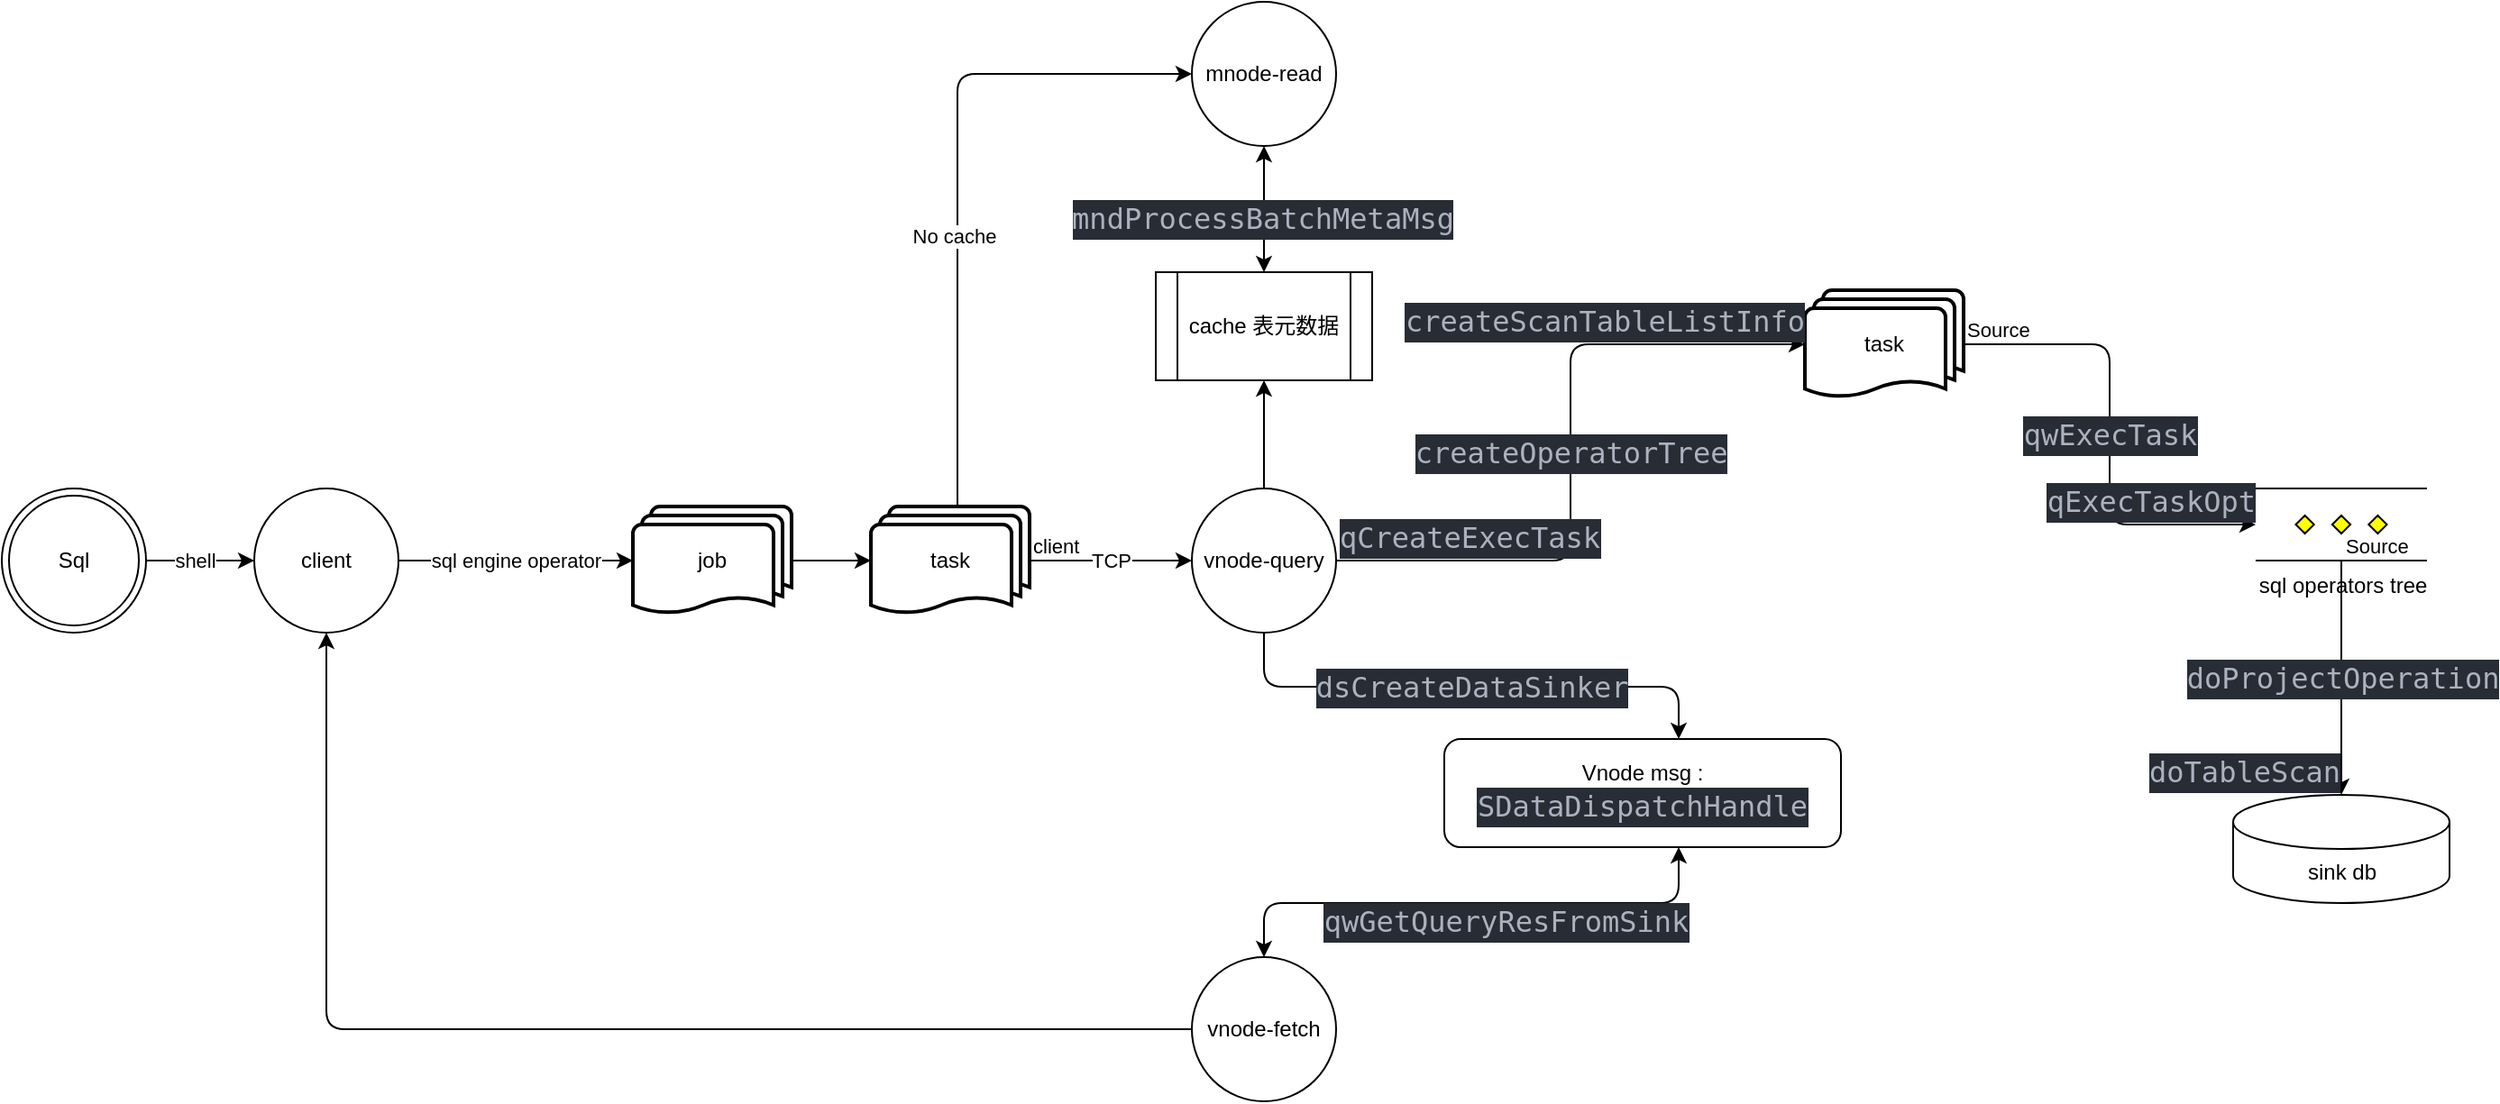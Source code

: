 <mxfile version="21.1.6" type="github">
  <diagram name="第 1 页" id="pvW5DdFDqltU3lUuFQCv">
    <mxGraphModel dx="2284" dy="1864" grid="1" gridSize="10" guides="1" tooltips="1" connect="1" arrows="1" fold="1" page="1" pageScale="1" pageWidth="850" pageHeight="1100" math="0" shadow="0">
      <root>
        <mxCell id="0" />
        <mxCell id="1" parent="0" />
        <mxCell id="CJ5wkjtlqgmqb4swZ3ES-1" value="" style="endArrow=classic;html=1;rounded=0;" edge="1" parent="1" source="CJ5wkjtlqgmqb4swZ3ES-8" target="CJ5wkjtlqgmqb4swZ3ES-14">
          <mxGeometry relative="1" as="geometry">
            <mxPoint x="380" y="180.5" as="sourcePoint" />
            <mxPoint x="530" y="180" as="targetPoint" />
          </mxGeometry>
        </mxCell>
        <mxCell id="CJ5wkjtlqgmqb4swZ3ES-2" value="TCP" style="edgeLabel;resizable=0;html=1;align=center;verticalAlign=middle;" connectable="0" vertex="1" parent="CJ5wkjtlqgmqb4swZ3ES-1">
          <mxGeometry relative="1" as="geometry" />
        </mxCell>
        <mxCell id="CJ5wkjtlqgmqb4swZ3ES-3" value="client" style="edgeLabel;resizable=0;html=1;align=left;verticalAlign=bottom;" connectable="0" vertex="1" parent="CJ5wkjtlqgmqb4swZ3ES-1">
          <mxGeometry x="-1" relative="1" as="geometry" />
        </mxCell>
        <mxCell id="CJ5wkjtlqgmqb4swZ3ES-4" style="edgeStyle=orthogonalEdgeStyle;rounded=0;orthogonalLoop=1;jettySize=auto;html=1;exitX=1;exitY=0.5;exitDx=0;exitDy=0;exitPerimeter=0;entryX=0;entryY=0.5;entryDx=0;entryDy=0;entryPerimeter=0;" edge="1" parent="1" source="CJ5wkjtlqgmqb4swZ3ES-5" target="CJ5wkjtlqgmqb4swZ3ES-8">
          <mxGeometry relative="1" as="geometry" />
        </mxCell>
        <mxCell id="CJ5wkjtlqgmqb4swZ3ES-5" value="job" style="strokeWidth=2;html=1;shape=mxgraph.flowchart.multi-document;whiteSpace=wrap;" vertex="1" parent="1">
          <mxGeometry x="220" y="150" width="88" height="60" as="geometry" />
        </mxCell>
        <mxCell id="CJ5wkjtlqgmqb4swZ3ES-49" style="edgeStyle=orthogonalEdgeStyle;rounded=0;orthogonalLoop=1;jettySize=auto;html=1;" edge="1" parent="1" source="CJ5wkjtlqgmqb4swZ3ES-6" target="CJ5wkjtlqgmqb4swZ3ES-47">
          <mxGeometry relative="1" as="geometry" />
        </mxCell>
        <mxCell id="CJ5wkjtlqgmqb4swZ3ES-56" value="shell" style="edgeLabel;html=1;align=center;verticalAlign=middle;resizable=0;points=[];" vertex="1" connectable="0" parent="CJ5wkjtlqgmqb4swZ3ES-49">
          <mxGeometry x="0.218" y="-3" relative="1" as="geometry">
            <mxPoint x="-10" y="-3" as="offset" />
          </mxGeometry>
        </mxCell>
        <mxCell id="CJ5wkjtlqgmqb4swZ3ES-6" value="&lt;div&gt;Sql&lt;/div&gt;" style="ellipse;shape=doubleEllipse;whiteSpace=wrap;html=1;aspect=fixed;" vertex="1" parent="1">
          <mxGeometry x="-130" y="140" width="80" height="80" as="geometry" />
        </mxCell>
        <mxCell id="CJ5wkjtlqgmqb4swZ3ES-65" style="edgeStyle=orthogonalEdgeStyle;rounded=1;orthogonalLoop=1;jettySize=auto;html=1;entryX=0;entryY=0.5;entryDx=0;entryDy=0;" edge="1" parent="1" source="CJ5wkjtlqgmqb4swZ3ES-8" target="CJ5wkjtlqgmqb4swZ3ES-16">
          <mxGeometry relative="1" as="geometry">
            <Array as="points">
              <mxPoint x="400" y="-90" />
            </Array>
          </mxGeometry>
        </mxCell>
        <mxCell id="CJ5wkjtlqgmqb4swZ3ES-66" value="No cache" style="edgeLabel;html=1;align=center;verticalAlign=middle;resizable=0;points=[];" vertex="1" connectable="0" parent="CJ5wkjtlqgmqb4swZ3ES-65">
          <mxGeometry x="-0.189" y="2" relative="1" as="geometry">
            <mxPoint as="offset" />
          </mxGeometry>
        </mxCell>
        <mxCell id="CJ5wkjtlqgmqb4swZ3ES-8" value="task" style="strokeWidth=2;html=1;shape=mxgraph.flowchart.multi-document;whiteSpace=wrap;" vertex="1" parent="1">
          <mxGeometry x="352" y="150" width="88" height="60" as="geometry" />
        </mxCell>
        <mxCell id="CJ5wkjtlqgmqb4swZ3ES-9" value="" style="endArrow=classic;html=1;rounded=0;" edge="1" parent="1" source="CJ5wkjtlqgmqb4swZ3ES-47" target="CJ5wkjtlqgmqb4swZ3ES-5">
          <mxGeometry relative="1" as="geometry">
            <mxPoint x="460" y="50" as="sourcePoint" />
            <mxPoint x="620" y="50" as="targetPoint" />
          </mxGeometry>
        </mxCell>
        <mxCell id="CJ5wkjtlqgmqb4swZ3ES-10" value="sql engine operator" style="edgeLabel;resizable=0;html=1;align=center;verticalAlign=middle;" connectable="0" vertex="1" parent="CJ5wkjtlqgmqb4swZ3ES-9">
          <mxGeometry relative="1" as="geometry" />
        </mxCell>
        <mxCell id="CJ5wkjtlqgmqb4swZ3ES-44" style="edgeStyle=orthogonalEdgeStyle;rounded=0;orthogonalLoop=1;jettySize=auto;html=1;" edge="1" parent="1" source="CJ5wkjtlqgmqb4swZ3ES-14" target="CJ5wkjtlqgmqb4swZ3ES-43">
          <mxGeometry relative="1" as="geometry" />
        </mxCell>
        <mxCell id="CJ5wkjtlqgmqb4swZ3ES-14" value="vnode-query" style="ellipse;whiteSpace=wrap;html=1;aspect=fixed;" vertex="1" parent="1">
          <mxGeometry x="530" y="140" width="80" height="80" as="geometry" />
        </mxCell>
        <mxCell id="CJ5wkjtlqgmqb4swZ3ES-16" value="mnode-read" style="ellipse;whiteSpace=wrap;html=1;aspect=fixed;" vertex="1" parent="1">
          <mxGeometry x="530" y="-130" width="80" height="80" as="geometry" />
        </mxCell>
        <mxCell id="CJ5wkjtlqgmqb4swZ3ES-50" style="edgeStyle=orthogonalEdgeStyle;rounded=1;orthogonalLoop=1;jettySize=auto;html=1;entryX=0.5;entryY=1;entryDx=0;entryDy=0;" edge="1" parent="1" source="CJ5wkjtlqgmqb4swZ3ES-17" target="CJ5wkjtlqgmqb4swZ3ES-47">
          <mxGeometry relative="1" as="geometry" />
        </mxCell>
        <mxCell id="CJ5wkjtlqgmqb4swZ3ES-17" value="vnode-fetch" style="ellipse;whiteSpace=wrap;html=1;aspect=fixed;" vertex="1" parent="1">
          <mxGeometry x="530" y="400" width="80" height="80" as="geometry" />
        </mxCell>
        <mxCell id="CJ5wkjtlqgmqb4swZ3ES-22" value="task" style="strokeWidth=2;html=1;shape=mxgraph.flowchart.multi-document;whiteSpace=wrap;" vertex="1" parent="1">
          <mxGeometry x="870" y="30" width="88" height="60" as="geometry" />
        </mxCell>
        <mxCell id="CJ5wkjtlqgmqb4swZ3ES-23" value="" style="endArrow=classic;html=1;rounded=1;edgeStyle=elbowEdgeStyle;" edge="1" parent="1" source="CJ5wkjtlqgmqb4swZ3ES-14" target="CJ5wkjtlqgmqb4swZ3ES-22">
          <mxGeometry relative="1" as="geometry">
            <mxPoint x="1040" y="40" as="sourcePoint" />
            <mxPoint x="930" y="50" as="targetPoint" />
          </mxGeometry>
        </mxCell>
        <mxCell id="CJ5wkjtlqgmqb4swZ3ES-24" value="&lt;div style=&quot;color: rgb(171, 178, 191); background-color: rgb(40, 44, 52); font-family: &amp;quot;Cascadia Code&amp;quot;, &amp;quot;Cascadia Code&amp;quot;, monospace, &amp;quot;Droid Sans Mono&amp;quot;, &amp;quot;monospace&amp;quot;, monospace; font-weight: normal; font-size: 16px; line-height: 22px;&quot;&gt;&lt;div&gt;createOperatorTree&lt;/div&gt;&lt;/div&gt;" style="edgeLabel;resizable=0;html=1;align=center;verticalAlign=middle;" connectable="0" vertex="1" parent="CJ5wkjtlqgmqb4swZ3ES-23">
          <mxGeometry relative="1" as="geometry" />
        </mxCell>
        <mxCell id="CJ5wkjtlqgmqb4swZ3ES-25" value="&lt;div style=&quot;color: rgb(171, 178, 191); background-color: rgb(40, 44, 52); font-family: &amp;quot;Cascadia Code&amp;quot;, &amp;quot;Cascadia Code&amp;quot;, monospace, &amp;quot;Droid Sans Mono&amp;quot;, &amp;quot;monospace&amp;quot;, monospace; font-weight: normal; font-size: 16px; line-height: 22px;&quot;&gt;&lt;div&gt;qCreateExecTask&lt;/div&gt;&lt;/div&gt;" style="edgeLabel;resizable=0;html=1;align=left;verticalAlign=bottom;" connectable="0" vertex="1" parent="CJ5wkjtlqgmqb4swZ3ES-23">
          <mxGeometry x="-1" relative="1" as="geometry" />
        </mxCell>
        <mxCell id="CJ5wkjtlqgmqb4swZ3ES-26" value="&lt;div style=&quot;color: rgb(171, 178, 191); background-color: rgb(40, 44, 52); font-family: &amp;quot;Cascadia Code&amp;quot;, &amp;quot;Cascadia Code&amp;quot;, monospace, &amp;quot;Droid Sans Mono&amp;quot;, &amp;quot;monospace&amp;quot;, monospace; font-weight: normal; font-size: 16px; line-height: 22px;&quot;&gt;&lt;div&gt;createScanTableListInfo&lt;/div&gt;&lt;/div&gt;" style="edgeLabel;resizable=0;html=1;align=right;verticalAlign=bottom;" connectable="0" vertex="1" parent="CJ5wkjtlqgmqb4swZ3ES-23">
          <mxGeometry x="1" relative="1" as="geometry" />
        </mxCell>
        <mxCell id="CJ5wkjtlqgmqb4swZ3ES-27" value="" style="endArrow=classic;html=1;rounded=1;edgeStyle=orthogonalEdgeStyle;" edge="1" parent="1" source="CJ5wkjtlqgmqb4swZ3ES-14" target="CJ5wkjtlqgmqb4swZ3ES-52">
          <mxGeometry relative="1" as="geometry">
            <mxPoint x="890" y="30" as="sourcePoint" />
            <mxPoint x="1010" y="240" as="targetPoint" />
            <Array as="points">
              <mxPoint x="570" y="250" />
              <mxPoint x="800" y="250" />
            </Array>
          </mxGeometry>
        </mxCell>
        <mxCell id="CJ5wkjtlqgmqb4swZ3ES-28" value="&lt;div style=&quot;color: rgb(171, 178, 191); background-color: rgb(40, 44, 52); font-family: &amp;quot;Cascadia Code&amp;quot;, &amp;quot;Cascadia Code&amp;quot;, monospace, &amp;quot;Droid Sans Mono&amp;quot;, &amp;quot;monospace&amp;quot;, monospace; font-weight: normal; font-size: 16px; line-height: 22px;&quot;&gt;&lt;div&gt;dsCreateDataSinker&lt;/div&gt;&lt;/div&gt;" style="edgeLabel;resizable=0;html=1;align=center;verticalAlign=middle;" connectable="0" vertex="1" parent="CJ5wkjtlqgmqb4swZ3ES-27">
          <mxGeometry relative="1" as="geometry" />
        </mxCell>
        <mxCell id="CJ5wkjtlqgmqb4swZ3ES-31" value="" style="endArrow=classic;html=1;rounded=1;edgeStyle=elbowEdgeStyle;" edge="1" parent="1" source="CJ5wkjtlqgmqb4swZ3ES-22" target="CJ5wkjtlqgmqb4swZ3ES-35">
          <mxGeometry relative="1" as="geometry">
            <mxPoint x="1000" y="180" as="sourcePoint" />
            <mxPoint x="1390" y="270" as="targetPoint" />
          </mxGeometry>
        </mxCell>
        <mxCell id="CJ5wkjtlqgmqb4swZ3ES-32" value="&lt;div style=&quot;color: rgb(171, 178, 191); background-color: rgb(40, 44, 52); font-family: &amp;quot;Cascadia Code&amp;quot;, &amp;quot;Cascadia Code&amp;quot;, monospace, &amp;quot;Droid Sans Mono&amp;quot;, &amp;quot;monospace&amp;quot;, monospace; font-weight: normal; font-size: 16px; line-height: 22px;&quot;&gt;&lt;div&gt;qwExecTask&lt;/div&gt;&lt;/div&gt;" style="edgeLabel;resizable=0;html=1;align=center;verticalAlign=middle;" connectable="0" vertex="1" parent="CJ5wkjtlqgmqb4swZ3ES-31">
          <mxGeometry relative="1" as="geometry" />
        </mxCell>
        <mxCell id="CJ5wkjtlqgmqb4swZ3ES-33" value="Source" style="edgeLabel;resizable=0;html=1;align=left;verticalAlign=bottom;" connectable="0" vertex="1" parent="CJ5wkjtlqgmqb4swZ3ES-31">
          <mxGeometry x="-1" relative="1" as="geometry" />
        </mxCell>
        <mxCell id="CJ5wkjtlqgmqb4swZ3ES-34" value="&lt;div style=&quot;color: rgb(171, 178, 191); background-color: rgb(40, 44, 52); font-family: &amp;quot;Cascadia Code&amp;quot;, &amp;quot;Cascadia Code&amp;quot;, monospace, &amp;quot;Droid Sans Mono&amp;quot;, &amp;quot;monospace&amp;quot;, monospace; font-weight: normal; font-size: 16px; line-height: 22px;&quot;&gt;&lt;div&gt;qExecTaskOpt&lt;/div&gt;&lt;/div&gt;" style="edgeLabel;resizable=0;html=1;align=right;verticalAlign=bottom;" connectable="0" vertex="1" parent="CJ5wkjtlqgmqb4swZ3ES-31">
          <mxGeometry x="1" relative="1" as="geometry" />
        </mxCell>
        <mxCell id="CJ5wkjtlqgmqb4swZ3ES-35" value="sql operators tree" style="verticalLabelPosition=bottom;verticalAlign=top;html=1;shape=mxgraph.flowchart.parallel_mode;pointerEvents=1;fillStyle=auto;" vertex="1" parent="1">
          <mxGeometry x="1120" y="140" width="95" height="40" as="geometry" />
        </mxCell>
        <mxCell id="CJ5wkjtlqgmqb4swZ3ES-36" value="sink db" style="shape=cylinder3;whiteSpace=wrap;html=1;boundedLbl=1;backgroundOutline=1;size=15;" vertex="1" parent="1">
          <mxGeometry x="1107.5" y="310" width="120" height="60" as="geometry" />
        </mxCell>
        <mxCell id="CJ5wkjtlqgmqb4swZ3ES-43" value="cache 表元数据" style="shape=process;whiteSpace=wrap;html=1;backgroundOutline=1;" vertex="1" parent="1">
          <mxGeometry x="510" y="20" width="120" height="60" as="geometry" />
        </mxCell>
        <mxCell id="CJ5wkjtlqgmqb4swZ3ES-45" value="" style="endArrow=classic;startArrow=classic;html=1;rounded=0;" edge="1" parent="1" source="CJ5wkjtlqgmqb4swZ3ES-16" target="CJ5wkjtlqgmqb4swZ3ES-43">
          <mxGeometry width="50" height="50" relative="1" as="geometry">
            <mxPoint x="660" y="610" as="sourcePoint" />
            <mxPoint x="830" y="340" as="targetPoint" />
          </mxGeometry>
        </mxCell>
        <mxCell id="CJ5wkjtlqgmqb4swZ3ES-46" value="&lt;div style=&quot;color: rgb(171, 178, 191); background-color: rgb(40, 44, 52); font-family: &amp;quot;Cascadia Code&amp;quot;, &amp;quot;Cascadia Code&amp;quot;, monospace, &amp;quot;Droid Sans Mono&amp;quot;, &amp;quot;monospace&amp;quot;, monospace; font-weight: normal; font-size: 16px; line-height: 22px;&quot;&gt;&lt;div&gt;mndProcessBatchMetaMsg&lt;/div&gt;&lt;/div&gt;" style="edgeLabel;html=1;align=center;verticalAlign=middle;resizable=0;points=[];" vertex="1" connectable="0" parent="CJ5wkjtlqgmqb4swZ3ES-45">
          <mxGeometry x="0.122" y="-1" relative="1" as="geometry">
            <mxPoint as="offset" />
          </mxGeometry>
        </mxCell>
        <mxCell id="CJ5wkjtlqgmqb4swZ3ES-47" value="client" style="ellipse;whiteSpace=wrap;html=1;aspect=fixed;" vertex="1" parent="1">
          <mxGeometry x="10" y="140" width="80" height="80" as="geometry" />
        </mxCell>
        <mxCell id="CJ5wkjtlqgmqb4swZ3ES-52" value="Vnode msg : &lt;br&gt;&lt;div style=&quot;color: rgb(171, 178, 191); background-color: rgb(40, 44, 52); font-family: &amp;quot;Cascadia Code&amp;quot;, &amp;quot;Cascadia Code&amp;quot;, monospace, &amp;quot;Droid Sans Mono&amp;quot;, &amp;quot;monospace&amp;quot;, monospace; font-weight: normal; font-size: 16px; line-height: 22px;&quot;&gt;&lt;div&gt;SDataDispatchHandle&lt;/div&gt;&lt;/div&gt;" style="rounded=1;whiteSpace=wrap;html=1;" vertex="1" parent="1">
          <mxGeometry x="670" y="279" width="220" height="60" as="geometry" />
        </mxCell>
        <mxCell id="CJ5wkjtlqgmqb4swZ3ES-57" value="" style="endArrow=classic;html=1;rounded=0;" edge="1" parent="1" source="CJ5wkjtlqgmqb4swZ3ES-35" target="CJ5wkjtlqgmqb4swZ3ES-36">
          <mxGeometry relative="1" as="geometry">
            <mxPoint x="1600" y="170" as="sourcePoint" />
            <mxPoint x="1830" y="450" as="targetPoint" />
          </mxGeometry>
        </mxCell>
        <mxCell id="CJ5wkjtlqgmqb4swZ3ES-58" value="&lt;div style=&quot;color: rgb(171, 178, 191); background-color: rgb(40, 44, 52); font-family: &amp;quot;Cascadia Code&amp;quot;, &amp;quot;Cascadia Code&amp;quot;, monospace, &amp;quot;Droid Sans Mono&amp;quot;, &amp;quot;monospace&amp;quot;, monospace; font-weight: normal; font-size: 16px; line-height: 22px;&quot;&gt;&lt;div&gt;doProjectOperation&lt;/div&gt;&lt;/div&gt;" style="edgeLabel;resizable=0;html=1;align=center;verticalAlign=middle;" connectable="0" vertex="1" parent="CJ5wkjtlqgmqb4swZ3ES-57">
          <mxGeometry relative="1" as="geometry" />
        </mxCell>
        <mxCell id="CJ5wkjtlqgmqb4swZ3ES-59" value="Source" style="edgeLabel;resizable=0;html=1;align=left;verticalAlign=bottom;" connectable="0" vertex="1" parent="CJ5wkjtlqgmqb4swZ3ES-57">
          <mxGeometry x="-1" relative="1" as="geometry" />
        </mxCell>
        <mxCell id="CJ5wkjtlqgmqb4swZ3ES-60" value="&lt;div style=&quot;color: rgb(171, 178, 191); background-color: rgb(40, 44, 52); font-family: &amp;quot;Cascadia Code&amp;quot;, &amp;quot;Cascadia Code&amp;quot;, monospace, &amp;quot;Droid Sans Mono&amp;quot;, &amp;quot;monospace&amp;quot;, monospace; font-weight: normal; font-size: 16px; line-height: 22px;&quot;&gt;&lt;div&gt;doTableScan&lt;/div&gt;&lt;/div&gt;" style="edgeLabel;resizable=0;html=1;align=right;verticalAlign=bottom;" connectable="0" vertex="1" parent="CJ5wkjtlqgmqb4swZ3ES-57">
          <mxGeometry x="1" relative="1" as="geometry" />
        </mxCell>
        <mxCell id="CJ5wkjtlqgmqb4swZ3ES-63" value="" style="endArrow=classic;startArrow=classic;html=1;rounded=1;edgeStyle=orthogonalEdgeStyle;" edge="1" parent="1" source="CJ5wkjtlqgmqb4swZ3ES-17" target="CJ5wkjtlqgmqb4swZ3ES-52">
          <mxGeometry width="50" height="50" relative="1" as="geometry">
            <mxPoint x="570" y="490" as="sourcePoint" />
            <mxPoint x="620" y="440" as="targetPoint" />
            <Array as="points">
              <mxPoint x="570" y="370" />
              <mxPoint x="800" y="370" />
            </Array>
          </mxGeometry>
        </mxCell>
        <mxCell id="CJ5wkjtlqgmqb4swZ3ES-64" value="&lt;div style=&quot;color: rgb(171, 178, 191); background-color: rgb(40, 44, 52); font-family: &amp;quot;Cascadia Code&amp;quot;, &amp;quot;Cascadia Code&amp;quot;, monospace, &amp;quot;Droid Sans Mono&amp;quot;, &amp;quot;monospace&amp;quot;, monospace; font-weight: normal; font-size: 16px; line-height: 22px;&quot;&gt;&lt;div&gt;qwGetQueryResFromSink&lt;/div&gt;&lt;/div&gt;" style="edgeLabel;html=1;align=center;verticalAlign=middle;resizable=0;points=[];" vertex="1" connectable="0" parent="CJ5wkjtlqgmqb4swZ3ES-63">
          <mxGeometry x="-0.308" y="-1" relative="1" as="geometry">
            <mxPoint x="63" y="9" as="offset" />
          </mxGeometry>
        </mxCell>
      </root>
    </mxGraphModel>
  </diagram>
</mxfile>
